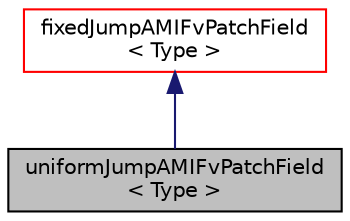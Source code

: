 digraph "uniformJumpAMIFvPatchField&lt; Type &gt;"
{
  bgcolor="transparent";
  edge [fontname="Helvetica",fontsize="10",labelfontname="Helvetica",labelfontsize="10"];
  node [fontname="Helvetica",fontsize="10",shape=record];
  Node1 [label="uniformJumpAMIFvPatchField\l\< Type \>",height=0.2,width=0.4,color="black", fillcolor="grey75", style="filled", fontcolor="black"];
  Node2 -> Node1 [dir="back",color="midnightblue",fontsize="10",style="solid",fontname="Helvetica"];
  Node2 [label="fixedJumpAMIFvPatchField\l\< Type \>",height=0.2,width=0.4,color="red",URL="$a00821.html",tooltip="This boundary condition provides a jump condition, across non-conformal cyclic path-pairs, employing an arbitraryMeshInterface (AMI). "];
}
